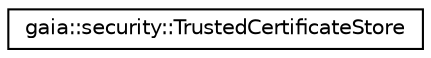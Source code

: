 digraph G
{
  edge [fontname="Helvetica",fontsize="10",labelfontname="Helvetica",labelfontsize="10"];
  node [fontname="Helvetica",fontsize="10",shape=record];
  rankdir=LR;
  Node1 [label="gaia::security::TrustedCertificateStore",height=0.2,width=0.4,color="black", fillcolor="white", style="filled",URL="$d5/da3/classgaia_1_1security_1_1_trusted_certificate_store.html"];
}
